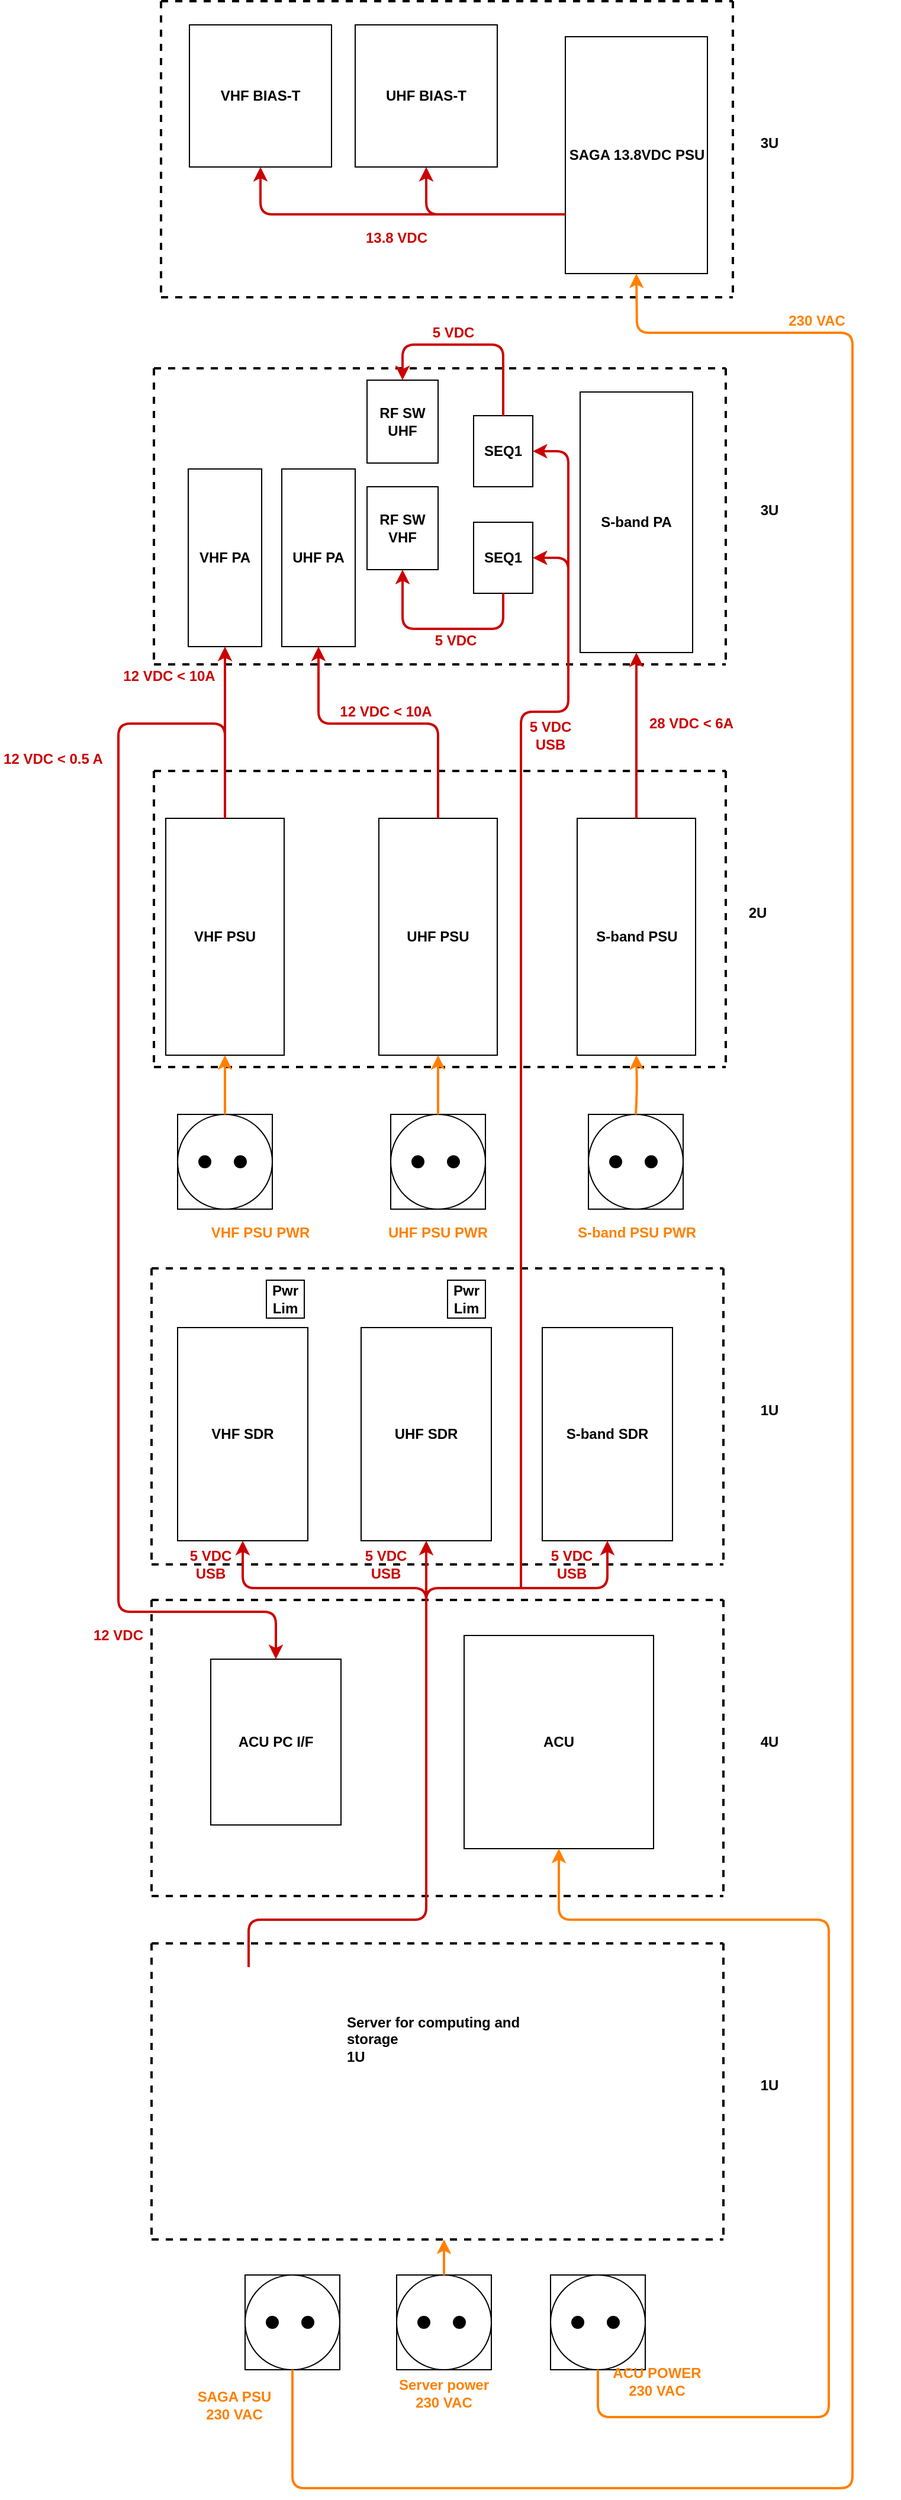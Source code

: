 <mxfile version="14.4.4" type="device"><diagram id="G7nDACRaAgQDOhFIkx01" name="Page-1"><mxGraphModel dx="2200" dy="1904" grid="1" gridSize="10" guides="1" tooltips="1" connect="1" arrows="1" fold="1" page="1" pageScale="1" pageWidth="850" pageHeight="1100" math="0" shadow="0"><root><mxCell id="0"/><mxCell id="1" parent="0"/><mxCell id="vSorLqkz3DRTunxZYa6K-1" value="" style="endArrow=none;dashed=1;html=1;strokeWidth=2;" edge="1" parent="1"><mxGeometry width="50" height="50" relative="1" as="geometry"><mxPoint x="10" y="10" as="sourcePoint"/><mxPoint x="493" y="10" as="targetPoint"/></mxGeometry></mxCell><mxCell id="vSorLqkz3DRTunxZYa6K-2" value="" style="endArrow=none;dashed=1;html=1;strokeWidth=2;" edge="1" parent="1"><mxGeometry width="50" height="50" relative="1" as="geometry"><mxPoint x="10" y="10" as="sourcePoint"/><mxPoint x="10" y="260" as="targetPoint"/></mxGeometry></mxCell><mxCell id="vSorLqkz3DRTunxZYa6K-4" value="" style="endArrow=none;dashed=1;html=1;strokeWidth=2;" edge="1" parent="1"><mxGeometry width="50" height="50" relative="1" as="geometry"><mxPoint x="10" y="260" as="sourcePoint"/><mxPoint x="493" y="260" as="targetPoint"/></mxGeometry></mxCell><mxCell id="vSorLqkz3DRTunxZYa6K-5" value="" style="endArrow=none;dashed=1;html=1;strokeWidth=2;" edge="1" parent="1"><mxGeometry width="50" height="50" relative="1" as="geometry"><mxPoint x="493" y="10" as="sourcePoint"/><mxPoint x="493" y="260" as="targetPoint"/></mxGeometry></mxCell><mxCell id="vSorLqkz3DRTunxZYa6K-6" value="VHF PA" style="rounded=0;whiteSpace=wrap;html=1;fontStyle=1" vertex="1" parent="1"><mxGeometry x="39" y="95" width="62" height="150" as="geometry"/></mxCell><mxCell id="vSorLqkz3DRTunxZYa6K-7" value="UHF PA" style="rounded=0;whiteSpace=wrap;html=1;fontStyle=1" vertex="1" parent="1"><mxGeometry x="118" y="95" width="62" height="150" as="geometry"/></mxCell><mxCell id="vSorLqkz3DRTunxZYa6K-8" value="S-band PSU" style="rounded=0;whiteSpace=wrap;html=1;fontStyle=1" vertex="1" parent="1"><mxGeometry x="367.5" y="390" width="100" height="200" as="geometry"/></mxCell><mxCell id="vSorLqkz3DRTunxZYa6K-9" value="UHF PSU" style="rounded=0;whiteSpace=wrap;html=1;fontStyle=1" vertex="1" parent="1"><mxGeometry x="200" y="390" width="100" height="200" as="geometry"/></mxCell><mxCell id="vSorLqkz3DRTunxZYa6K-11" value="" style="endArrow=none;dashed=1;html=1;strokeWidth=2;" edge="1" parent="1"><mxGeometry width="50" height="50" relative="1" as="geometry"><mxPoint x="10" y="350" as="sourcePoint"/><mxPoint x="493" y="350" as="targetPoint"/></mxGeometry></mxCell><mxCell id="vSorLqkz3DRTunxZYa6K-12" value="" style="endArrow=none;dashed=1;html=1;strokeWidth=2;" edge="1" parent="1"><mxGeometry width="50" height="50" relative="1" as="geometry"><mxPoint x="10" y="350" as="sourcePoint"/><mxPoint x="10" y="600" as="targetPoint"/></mxGeometry></mxCell><mxCell id="vSorLqkz3DRTunxZYa6K-13" value="" style="endArrow=none;dashed=1;html=1;strokeWidth=2;" edge="1" parent="1"><mxGeometry width="50" height="50" relative="1" as="geometry"><mxPoint x="10" y="600" as="sourcePoint"/><mxPoint x="493" y="600" as="targetPoint"/></mxGeometry></mxCell><mxCell id="vSorLqkz3DRTunxZYa6K-14" value="" style="endArrow=none;dashed=1;html=1;strokeWidth=2;" edge="1" parent="1"><mxGeometry width="50" height="50" relative="1" as="geometry"><mxPoint x="493" y="350" as="sourcePoint"/><mxPoint x="493" y="600" as="targetPoint"/></mxGeometry></mxCell><mxCell id="vSorLqkz3DRTunxZYa6K-15" value="VHF PSU" style="rounded=0;whiteSpace=wrap;html=1;fontStyle=1" vertex="1" parent="1"><mxGeometry x="20" y="390" width="100" height="200" as="geometry"/></mxCell><mxCell id="vSorLqkz3DRTunxZYa6K-16" value="S-band PA" style="rounded=0;whiteSpace=wrap;html=1;fontStyle=1" vertex="1" parent="1"><mxGeometry x="370" y="30" width="95" height="220" as="geometry"/></mxCell><mxCell id="vSorLqkz3DRTunxZYa6K-17" value="3U" style="text;html=1;strokeColor=none;fillColor=none;align=center;verticalAlign=middle;whiteSpace=wrap;rounded=0;fontStyle=1" vertex="1" parent="1"><mxGeometry x="510" y="120" width="40" height="20" as="geometry"/></mxCell><mxCell id="vSorLqkz3DRTunxZYa6K-19" value="2U" style="text;html=1;strokeColor=none;fillColor=none;align=center;verticalAlign=middle;whiteSpace=wrap;rounded=0;fontStyle=1" vertex="1" parent="1"><mxGeometry x="500" y="460" width="40" height="20" as="geometry"/></mxCell><mxCell id="vSorLqkz3DRTunxZYa6K-20" value="RF SW&lt;br&gt;UHF" style="rounded=0;whiteSpace=wrap;html=1;rotation=0;fontStyle=1" vertex="1" parent="1"><mxGeometry x="190" y="20" width="60" height="70" as="geometry"/></mxCell><mxCell id="vSorLqkz3DRTunxZYa6K-21" value="" style="endArrow=none;dashed=1;html=1;strokeWidth=2;" edge="1" parent="1"><mxGeometry width="50" height="50" relative="1" as="geometry"><mxPoint x="16" y="-300" as="sourcePoint"/><mxPoint x="499" y="-300" as="targetPoint"/></mxGeometry></mxCell><mxCell id="vSorLqkz3DRTunxZYa6K-22" value="" style="endArrow=none;dashed=1;html=1;strokeWidth=2;" edge="1" parent="1"><mxGeometry width="50" height="50" relative="1" as="geometry"><mxPoint x="16" y="-300" as="sourcePoint"/><mxPoint x="16" y="-50" as="targetPoint"/></mxGeometry></mxCell><mxCell id="vSorLqkz3DRTunxZYa6K-23" value="" style="endArrow=none;dashed=1;html=1;strokeWidth=2;" edge="1" parent="1"><mxGeometry width="50" height="50" relative="1" as="geometry"><mxPoint x="16" y="-50" as="sourcePoint"/><mxPoint x="499" y="-50" as="targetPoint"/></mxGeometry></mxCell><mxCell id="vSorLqkz3DRTunxZYa6K-24" value="" style="endArrow=none;dashed=1;html=1;strokeWidth=2;" edge="1" parent="1"><mxGeometry width="50" height="50" relative="1" as="geometry"><mxPoint x="499" y="-300" as="sourcePoint"/><mxPoint x="499" y="-50" as="targetPoint"/></mxGeometry></mxCell><mxCell id="vSorLqkz3DRTunxZYa6K-25" value="RF SW&lt;br&gt;VHF" style="rounded=0;whiteSpace=wrap;html=1;rotation=0;fontStyle=1" vertex="1" parent="1"><mxGeometry x="190" y="110" width="60" height="70" as="geometry"/></mxCell><mxCell id="vSorLqkz3DRTunxZYa6K-26" value="" style="whiteSpace=wrap;html=1;aspect=fixed;" vertex="1" parent="1"><mxGeometry x="30" y="640" width="80" height="80" as="geometry"/></mxCell><mxCell id="vSorLqkz3DRTunxZYa6K-27" value="" style="ellipse;whiteSpace=wrap;html=1;aspect=fixed;" vertex="1" parent="1"><mxGeometry x="30" y="640" width="80" height="80" as="geometry"/></mxCell><mxCell id="vSorLqkz3DRTunxZYa6K-28" value="" style="ellipse;whiteSpace=wrap;html=1;aspect=fixed;fillColor=#000000;" vertex="1" parent="1"><mxGeometry x="48" y="675" width="10" height="10" as="geometry"/></mxCell><mxCell id="vSorLqkz3DRTunxZYa6K-29" value="" style="ellipse;whiteSpace=wrap;html=1;aspect=fixed;fillColor=#000000;" vertex="1" parent="1"><mxGeometry x="78" y="675" width="10" height="10" as="geometry"/></mxCell><mxCell id="vSorLqkz3DRTunxZYa6K-31" value="" style="whiteSpace=wrap;html=1;aspect=fixed;" vertex="1" parent="1"><mxGeometry x="210" y="640" width="80" height="80" as="geometry"/></mxCell><mxCell id="vSorLqkz3DRTunxZYa6K-32" value="" style="ellipse;whiteSpace=wrap;html=1;aspect=fixed;" vertex="1" parent="1"><mxGeometry x="210" y="640" width="80" height="80" as="geometry"/></mxCell><mxCell id="vSorLqkz3DRTunxZYa6K-33" value="" style="ellipse;whiteSpace=wrap;html=1;aspect=fixed;fillColor=#000000;" vertex="1" parent="1"><mxGeometry x="228" y="675" width="10" height="10" as="geometry"/></mxCell><mxCell id="vSorLqkz3DRTunxZYa6K-34" value="" style="ellipse;whiteSpace=wrap;html=1;aspect=fixed;fillColor=#000000;" vertex="1" parent="1"><mxGeometry x="258" y="675" width="10" height="10" as="geometry"/></mxCell><mxCell id="vSorLqkz3DRTunxZYa6K-35" value="" style="whiteSpace=wrap;html=1;aspect=fixed;" vertex="1" parent="1"><mxGeometry x="377" y="640" width="80" height="80" as="geometry"/></mxCell><mxCell id="vSorLqkz3DRTunxZYa6K-36" value="" style="ellipse;whiteSpace=wrap;html=1;aspect=fixed;" vertex="1" parent="1"><mxGeometry x="377" y="640" width="80" height="80" as="geometry"/></mxCell><mxCell id="vSorLqkz3DRTunxZYa6K-37" value="" style="ellipse;whiteSpace=wrap;html=1;aspect=fixed;fillColor=#000000;" vertex="1" parent="1"><mxGeometry x="395" y="675" width="10" height="10" as="geometry"/></mxCell><mxCell id="vSorLqkz3DRTunxZYa6K-38" value="" style="ellipse;whiteSpace=wrap;html=1;aspect=fixed;fillColor=#000000;" vertex="1" parent="1"><mxGeometry x="425" y="675" width="10" height="10" as="geometry"/></mxCell><mxCell id="vSorLqkz3DRTunxZYa6K-39" value="VHF BIAS-T" style="rounded=0;whiteSpace=wrap;html=1;fillColor=#FFFFFF;fontStyle=1" vertex="1" parent="1"><mxGeometry x="40" y="-280" width="120" height="120" as="geometry"/></mxCell><mxCell id="vSorLqkz3DRTunxZYa6K-40" value="UHF BIAS-T" style="rounded=0;whiteSpace=wrap;html=1;fillColor=#FFFFFF;fontStyle=1" vertex="1" parent="1"><mxGeometry x="180" y="-280" width="120" height="120" as="geometry"/></mxCell><mxCell id="vSorLqkz3DRTunxZYa6K-41" value="SAGA 13.8VDC PSU" style="rounded=0;whiteSpace=wrap;html=1;fillColor=#FFFFFF;fontStyle=1" vertex="1" parent="1"><mxGeometry x="357.5" y="-270" width="120" height="200" as="geometry"/></mxCell><mxCell id="vSorLqkz3DRTunxZYa6K-42" value="SEQ1" style="rounded=0;whiteSpace=wrap;html=1;fillColor=#FFFFFF;fontStyle=1" vertex="1" parent="1"><mxGeometry x="280" y="50" width="50" height="60" as="geometry"/></mxCell><mxCell id="vSorLqkz3DRTunxZYa6K-43" value="SEQ1" style="rounded=0;whiteSpace=wrap;html=1;fillColor=#FFFFFF;fontStyle=1" vertex="1" parent="1"><mxGeometry x="280" y="140" width="50" height="60" as="geometry"/></mxCell><mxCell id="vSorLqkz3DRTunxZYa6K-44" value="3U" style="text;html=1;strokeColor=none;fillColor=none;align=center;verticalAlign=middle;whiteSpace=wrap;rounded=0;fontStyle=1" vertex="1" parent="1"><mxGeometry x="510" y="-190" width="40" height="20" as="geometry"/></mxCell><mxCell id="vSorLqkz3DRTunxZYa6K-45" value="" style="endArrow=none;dashed=1;html=1;strokeWidth=2;" edge="1" parent="1"><mxGeometry width="50" height="50" relative="1" as="geometry"><mxPoint x="8" y="770" as="sourcePoint"/><mxPoint x="491" y="770" as="targetPoint"/></mxGeometry></mxCell><mxCell id="vSorLqkz3DRTunxZYa6K-46" value="" style="endArrow=none;dashed=1;html=1;strokeWidth=2;" edge="1" parent="1"><mxGeometry width="50" height="50" relative="1" as="geometry"><mxPoint x="8" y="770" as="sourcePoint"/><mxPoint x="8" y="1020" as="targetPoint"/></mxGeometry></mxCell><mxCell id="vSorLqkz3DRTunxZYa6K-47" value="" style="endArrow=none;dashed=1;html=1;strokeWidth=2;" edge="1" parent="1"><mxGeometry width="50" height="50" relative="1" as="geometry"><mxPoint x="8" y="1020" as="sourcePoint"/><mxPoint x="491" y="1020" as="targetPoint"/></mxGeometry></mxCell><mxCell id="vSorLqkz3DRTunxZYa6K-48" value="" style="endArrow=none;dashed=1;html=1;strokeWidth=2;" edge="1" parent="1"><mxGeometry width="50" height="50" relative="1" as="geometry"><mxPoint x="491" y="770" as="sourcePoint"/><mxPoint x="491" y="1020" as="targetPoint"/></mxGeometry></mxCell><mxCell id="vSorLqkz3DRTunxZYa6K-49" value="" style="endArrow=none;dashed=1;html=1;strokeWidth=2;" edge="1" parent="1"><mxGeometry width="50" height="50" relative="1" as="geometry"><mxPoint x="8" y="1340" as="sourcePoint"/><mxPoint x="491" y="1340" as="targetPoint"/></mxGeometry></mxCell><mxCell id="vSorLqkz3DRTunxZYa6K-50" value="" style="endArrow=none;dashed=1;html=1;strokeWidth=2;" edge="1" parent="1"><mxGeometry width="50" height="50" relative="1" as="geometry"><mxPoint x="8" y="1340" as="sourcePoint"/><mxPoint x="8" y="1590" as="targetPoint"/></mxGeometry></mxCell><mxCell id="vSorLqkz3DRTunxZYa6K-51" value="" style="endArrow=none;dashed=1;html=1;strokeWidth=2;" edge="1" parent="1"><mxGeometry width="50" height="50" relative="1" as="geometry"><mxPoint x="8" y="1590" as="sourcePoint"/><mxPoint x="491" y="1590" as="targetPoint"/></mxGeometry></mxCell><mxCell id="vSorLqkz3DRTunxZYa6K-52" value="" style="endArrow=none;dashed=1;html=1;strokeWidth=2;" edge="1" parent="1"><mxGeometry width="50" height="50" relative="1" as="geometry"><mxPoint x="491" y="1340" as="sourcePoint"/><mxPoint x="491" y="1590" as="targetPoint"/></mxGeometry></mxCell><mxCell id="vSorLqkz3DRTunxZYa6K-53" value="Server for computing and storage&lt;br&gt;1U" style="text;html=1;strokeColor=none;fillColor=none;spacing=5;spacingTop=-20;whiteSpace=wrap;overflow=hidden;rounded=0;fontStyle=1" vertex="1" parent="1"><mxGeometry x="168" y="1410" width="190" height="120" as="geometry"/></mxCell><mxCell id="vSorLqkz3DRTunxZYa6K-55" value="VHF SDR" style="rounded=0;whiteSpace=wrap;html=1;fillColor=#FFFFFF;fontStyle=1" vertex="1" parent="1"><mxGeometry x="30" y="820" width="110" height="180" as="geometry"/></mxCell><mxCell id="vSorLqkz3DRTunxZYa6K-56" value="UHF SDR" style="rounded=0;whiteSpace=wrap;html=1;fillColor=#FFFFFF;fontStyle=1" vertex="1" parent="1"><mxGeometry x="185" y="820" width="110" height="180" as="geometry"/></mxCell><mxCell id="vSorLqkz3DRTunxZYa6K-57" value="S-band SDR" style="rounded=0;whiteSpace=wrap;html=1;fillColor=#FFFFFF;fontStyle=1" vertex="1" parent="1"><mxGeometry x="338" y="820" width="110" height="180" as="geometry"/></mxCell><mxCell id="vSorLqkz3DRTunxZYa6K-59" value="1U" style="text;html=1;strokeColor=none;fillColor=none;align=center;verticalAlign=middle;whiteSpace=wrap;rounded=0;fontStyle=1" vertex="1" parent="1"><mxGeometry x="510" y="880" width="40" height="20" as="geometry"/></mxCell><mxCell id="vSorLqkz3DRTunxZYa6K-60" value="1U" style="text;html=1;strokeColor=none;fillColor=none;align=center;verticalAlign=middle;whiteSpace=wrap;rounded=0;fontStyle=1" vertex="1" parent="1"><mxGeometry x="510" y="1450" width="40" height="20" as="geometry"/></mxCell><mxCell id="vSorLqkz3DRTunxZYa6K-61" value="" style="endArrow=none;dashed=1;html=1;strokeWidth=2;" edge="1" parent="1"><mxGeometry width="50" height="50" relative="1" as="geometry"><mxPoint x="8" y="1050" as="sourcePoint"/><mxPoint x="491" y="1050" as="targetPoint"/></mxGeometry></mxCell><mxCell id="vSorLqkz3DRTunxZYa6K-62" value="" style="endArrow=none;dashed=1;html=1;strokeWidth=2;" edge="1" parent="1"><mxGeometry width="50" height="50" relative="1" as="geometry"><mxPoint x="8" y="1050" as="sourcePoint"/><mxPoint x="8" y="1300" as="targetPoint"/></mxGeometry></mxCell><mxCell id="vSorLqkz3DRTunxZYa6K-63" value="" style="endArrow=none;dashed=1;html=1;strokeWidth=2;" edge="1" parent="1"><mxGeometry width="50" height="50" relative="1" as="geometry"><mxPoint x="8" y="1300" as="sourcePoint"/><mxPoint x="491" y="1300" as="targetPoint"/></mxGeometry></mxCell><mxCell id="vSorLqkz3DRTunxZYa6K-64" value="" style="endArrow=none;dashed=1;html=1;strokeWidth=2;" edge="1" parent="1"><mxGeometry width="50" height="50" relative="1" as="geometry"><mxPoint x="491" y="1050" as="sourcePoint"/><mxPoint x="491" y="1300" as="targetPoint"/></mxGeometry></mxCell><mxCell id="vSorLqkz3DRTunxZYa6K-66" value="4U" style="text;html=1;strokeColor=none;fillColor=none;align=center;verticalAlign=middle;whiteSpace=wrap;rounded=0;fontStyle=1" vertex="1" parent="1"><mxGeometry x="510" y="1160" width="40" height="20" as="geometry"/></mxCell><mxCell id="vSorLqkz3DRTunxZYa6K-67" value="ACU" style="rounded=0;whiteSpace=wrap;html=1;fillColor=#FFFFFF;fontStyle=1" vertex="1" parent="1"><mxGeometry x="272" y="1080" width="160" height="180" as="geometry"/></mxCell><mxCell id="vSorLqkz3DRTunxZYa6K-69" value="ACU PC I/F" style="rounded=0;whiteSpace=wrap;html=1;fillColor=#FFFFFF;fontStyle=1" vertex="1" parent="1"><mxGeometry x="58" y="1100" width="110" height="140" as="geometry"/></mxCell><mxCell id="vSorLqkz3DRTunxZYa6K-70" value="" style="whiteSpace=wrap;html=1;aspect=fixed;" vertex="1" parent="1"><mxGeometry x="87" y="1620" width="80" height="80" as="geometry"/></mxCell><mxCell id="vSorLqkz3DRTunxZYa6K-71" value="" style="ellipse;whiteSpace=wrap;html=1;aspect=fixed;" vertex="1" parent="1"><mxGeometry x="87" y="1620" width="80" height="80" as="geometry"/></mxCell><mxCell id="vSorLqkz3DRTunxZYa6K-72" value="" style="ellipse;whiteSpace=wrap;html=1;aspect=fixed;fillColor=#000000;" vertex="1" parent="1"><mxGeometry x="105" y="1655" width="10" height="10" as="geometry"/></mxCell><mxCell id="vSorLqkz3DRTunxZYa6K-73" value="" style="ellipse;whiteSpace=wrap;html=1;aspect=fixed;fillColor=#000000;" vertex="1" parent="1"><mxGeometry x="135" y="1655" width="10" height="10" as="geometry"/></mxCell><mxCell id="vSorLqkz3DRTunxZYa6K-74" value="" style="whiteSpace=wrap;html=1;aspect=fixed;" vertex="1" parent="1"><mxGeometry x="215" y="1620" width="80" height="80" as="geometry"/></mxCell><mxCell id="vSorLqkz3DRTunxZYa6K-75" value="" style="ellipse;whiteSpace=wrap;html=1;aspect=fixed;" vertex="1" parent="1"><mxGeometry x="215" y="1620" width="80" height="80" as="geometry"/></mxCell><mxCell id="vSorLqkz3DRTunxZYa6K-76" value="" style="ellipse;whiteSpace=wrap;html=1;aspect=fixed;fillColor=#000000;" vertex="1" parent="1"><mxGeometry x="233" y="1655" width="10" height="10" as="geometry"/></mxCell><mxCell id="vSorLqkz3DRTunxZYa6K-77" value="" style="ellipse;whiteSpace=wrap;html=1;aspect=fixed;fillColor=#000000;" vertex="1" parent="1"><mxGeometry x="263" y="1655" width="10" height="10" as="geometry"/></mxCell><mxCell id="vSorLqkz3DRTunxZYa6K-78" value="" style="whiteSpace=wrap;html=1;aspect=fixed;" vertex="1" parent="1"><mxGeometry x="345" y="1620" width="80" height="80" as="geometry"/></mxCell><mxCell id="vSorLqkz3DRTunxZYa6K-79" value="" style="ellipse;whiteSpace=wrap;html=1;aspect=fixed;" vertex="1" parent="1"><mxGeometry x="345" y="1620" width="80" height="80" as="geometry"/></mxCell><mxCell id="vSorLqkz3DRTunxZYa6K-80" value="" style="ellipse;whiteSpace=wrap;html=1;aspect=fixed;fillColor=#000000;" vertex="1" parent="1"><mxGeometry x="363" y="1655" width="10" height="10" as="geometry"/></mxCell><mxCell id="vSorLqkz3DRTunxZYa6K-81" value="" style="ellipse;whiteSpace=wrap;html=1;aspect=fixed;fillColor=#000000;" vertex="1" parent="1"><mxGeometry x="393" y="1655" width="10" height="10" as="geometry"/></mxCell><mxCell id="vSorLqkz3DRTunxZYa6K-82" value="ACU POWER&lt;br&gt;230 VAC" style="text;html=1;strokeColor=none;fillColor=none;align=center;verticalAlign=middle;whiteSpace=wrap;rounded=0;fontStyle=1;fontColor=#FF8000;" vertex="1" parent="1"><mxGeometry x="380" y="1700" width="110" height="20" as="geometry"/></mxCell><mxCell id="vSorLqkz3DRTunxZYa6K-83" value="Server power&lt;br&gt;230 VAC" style="text;html=1;strokeColor=none;fillColor=none;align=center;verticalAlign=middle;whiteSpace=wrap;rounded=0;fontStyle=1;fontColor=#FF8000;" vertex="1" parent="1"><mxGeometry x="200" y="1710" width="110" height="20" as="geometry"/></mxCell><mxCell id="vSorLqkz3DRTunxZYa6K-84" value="S-band PSU PWR" style="text;html=1;strokeColor=none;fillColor=none;align=center;verticalAlign=middle;whiteSpace=wrap;rounded=0;fontStyle=1;fontColor=#FF8000;" vertex="1" parent="1"><mxGeometry x="363" y="730" width="110" height="20" as="geometry"/></mxCell><mxCell id="vSorLqkz3DRTunxZYa6K-86" value="UHF PSU PWR" style="text;html=1;strokeColor=none;fillColor=none;align=center;verticalAlign=middle;whiteSpace=wrap;rounded=0;fontStyle=1;fontColor=#FF8000;" vertex="1" parent="1"><mxGeometry x="195" y="730" width="110" height="20" as="geometry"/></mxCell><mxCell id="vSorLqkz3DRTunxZYa6K-87" value="VHF PSU PWR" style="text;html=1;strokeColor=none;fillColor=none;align=center;verticalAlign=middle;whiteSpace=wrap;rounded=0;fontStyle=1;fontColor=#FF8000;" vertex="1" parent="1"><mxGeometry x="45" y="730" width="110" height="20" as="geometry"/></mxCell><mxCell id="vSorLqkz3DRTunxZYa6K-88" value="" style="endArrow=classic;html=1;strokeWidth=2;fontColor=#CC0000;strokeColor=#CC0000;entryX=0.5;entryY=1;entryDx=0;entryDy=0;exitX=0;exitY=0.75;exitDx=0;exitDy=0;" edge="1" parent="1" source="vSorLqkz3DRTunxZYa6K-41" target="vSorLqkz3DRTunxZYa6K-40"><mxGeometry width="50" height="50" relative="1" as="geometry"><mxPoint x="240" y="-80" as="sourcePoint"/><mxPoint x="450" y="-130" as="targetPoint"/><Array as="points"><mxPoint x="240" y="-120"/></Array></mxGeometry></mxCell><mxCell id="vSorLqkz3DRTunxZYa6K-89" value="" style="endArrow=classic;html=1;strokeColor=#CC0000;strokeWidth=2;fontColor=#CC0000;entryX=0.5;entryY=1;entryDx=0;entryDy=0;" edge="1" parent="1" target="vSorLqkz3DRTunxZYa6K-39"><mxGeometry width="50" height="50" relative="1" as="geometry"><mxPoint x="260" y="-120" as="sourcePoint"/><mxPoint x="450" y="-130" as="targetPoint"/><Array as="points"><mxPoint x="100" y="-120"/></Array></mxGeometry></mxCell><mxCell id="vSorLqkz3DRTunxZYa6K-91" value="13.8 VDC" style="text;html=1;strokeColor=none;fillColor=none;align=center;verticalAlign=middle;whiteSpace=wrap;rounded=0;fontColor=#CC0000;fontStyle=1" vertex="1" parent="1"><mxGeometry x="160" y="-110" width="110" height="20" as="geometry"/></mxCell><mxCell id="vSorLqkz3DRTunxZYa6K-92" value="" style="endArrow=classic;html=1;strokeColor=#CC0000;strokeWidth=2;fontColor=#CC0000;exitX=0.5;exitY=0;exitDx=0;exitDy=0;entryX=0.5;entryY=1;entryDx=0;entryDy=0;" edge="1" parent="1" source="vSorLqkz3DRTunxZYa6K-15" target="vSorLqkz3DRTunxZYa6K-6"><mxGeometry width="50" height="50" relative="1" as="geometry"><mxPoint x="400" y="210" as="sourcePoint"/><mxPoint x="450" y="160" as="targetPoint"/><Array as="points"/></mxGeometry></mxCell><mxCell id="vSorLqkz3DRTunxZYa6K-93" value="" style="endArrow=classic;html=1;strokeColor=#CC0000;strokeWidth=2;fontColor=#CC0000;entryX=0.5;entryY=1;entryDx=0;entryDy=0;exitX=0.5;exitY=0;exitDx=0;exitDy=0;" edge="1" parent="1" source="vSorLqkz3DRTunxZYa6K-9" target="vSorLqkz3DRTunxZYa6K-7"><mxGeometry width="50" height="50" relative="1" as="geometry"><mxPoint x="400" y="390" as="sourcePoint"/><mxPoint x="450" y="340" as="targetPoint"/><Array as="points"><mxPoint x="250" y="310"/><mxPoint x="149" y="310"/></Array></mxGeometry></mxCell><mxCell id="vSorLqkz3DRTunxZYa6K-94" value="" style="endArrow=classic;html=1;strokeColor=#CC0000;strokeWidth=2;fontColor=#CC0000;entryX=0.5;entryY=1;entryDx=0;entryDy=0;exitX=0.5;exitY=0;exitDx=0;exitDy=0;" edge="1" parent="1" source="vSorLqkz3DRTunxZYa6K-8" target="vSorLqkz3DRTunxZYa6K-16"><mxGeometry width="50" height="50" relative="1" as="geometry"><mxPoint x="400" y="390" as="sourcePoint"/><mxPoint x="450" y="340" as="targetPoint"/></mxGeometry></mxCell><mxCell id="vSorLqkz3DRTunxZYa6K-95" value="12 VDC &amp;lt; 10A" style="text;html=1;strokeColor=none;fillColor=none;align=center;verticalAlign=middle;whiteSpace=wrap;rounded=0;fontColor=#CC0000;fontStyle=1" vertex="1" parent="1"><mxGeometry x="-32" y="260" width="110" height="20" as="geometry"/></mxCell><mxCell id="vSorLqkz3DRTunxZYa6K-96" value="12 VDC &amp;lt; 10A" style="text;html=1;strokeColor=none;fillColor=none;align=center;verticalAlign=middle;whiteSpace=wrap;rounded=0;fontColor=#CC0000;fontStyle=1" vertex="1" parent="1"><mxGeometry x="151" y="290" width="110" height="20" as="geometry"/></mxCell><mxCell id="vSorLqkz3DRTunxZYa6K-97" value="28 VDC &amp;lt; 6A" style="text;html=1;strokeColor=none;fillColor=none;align=center;verticalAlign=middle;whiteSpace=wrap;rounded=0;fontColor=#CC0000;fontStyle=1" vertex="1" parent="1"><mxGeometry x="409" y="300" width="110" height="20" as="geometry"/></mxCell><mxCell id="vSorLqkz3DRTunxZYa6K-99" value="" style="endArrow=classic;html=1;strokeWidth=2;fontColor=#FF8000;entryX=0.5;entryY=1;entryDx=0;entryDy=0;exitX=0.5;exitY=1;exitDx=0;exitDy=0;labelBackgroundColor=#CC6600;strokeColor=#FF8000;" edge="1" parent="1" source="vSorLqkz3DRTunxZYa6K-71" target="vSorLqkz3DRTunxZYa6K-41"><mxGeometry width="50" height="50" relative="1" as="geometry"><mxPoint x="120" y="1800" as="sourcePoint"/><mxPoint x="450" y="60" as="targetPoint"/><Array as="points"><mxPoint x="127" y="1800"/><mxPoint x="600" y="1800"/><mxPoint x="600" y="-20"/><mxPoint x="418" y="-20"/></Array></mxGeometry></mxCell><mxCell id="vSorLqkz3DRTunxZYa6K-100" value="&lt;div&gt;SAGA PSU&lt;br&gt;230 VAC&lt;br&gt;&lt;/div&gt;" style="text;html=1;strokeColor=none;fillColor=none;align=center;verticalAlign=middle;whiteSpace=wrap;rounded=0;fontColor=#FF8000;fontStyle=1" vertex="1" parent="1"><mxGeometry x="38" y="1720" width="80" height="20" as="geometry"/></mxCell><mxCell id="vSorLqkz3DRTunxZYa6K-101" value="230 VAC" style="text;html=1;strokeColor=none;fillColor=none;align=center;verticalAlign=middle;whiteSpace=wrap;rounded=0;fontStyle=1;fontColor=#FF8000;" vertex="1" parent="1"><mxGeometry x="500" y="-40" width="140" height="20" as="geometry"/></mxCell><mxCell id="vSorLqkz3DRTunxZYa6K-103" value="" style="endArrow=classic;html=1;labelBackgroundColor=#CC6600;strokeColor=#FF8000;strokeWidth=2;fontColor=#FF8000;exitX=0.5;exitY=0;exitDx=0;exitDy=0;entryX=0.5;entryY=1;entryDx=0;entryDy=0;" edge="1" parent="1" source="vSorLqkz3DRTunxZYa6K-36" target="vSorLqkz3DRTunxZYa6K-8"><mxGeometry width="50" height="50" relative="1" as="geometry"><mxPoint x="400" y="650" as="sourcePoint"/><mxPoint x="450" y="600" as="targetPoint"/><Array as="points"><mxPoint x="418" y="620"/></Array></mxGeometry></mxCell><mxCell id="vSorLqkz3DRTunxZYa6K-104" value="" style="endArrow=classic;html=1;labelBackgroundColor=#CC6600;strokeColor=#FF8000;strokeWidth=2;fontColor=#FF8000;entryX=0.5;entryY=1;entryDx=0;entryDy=0;exitX=0.5;exitY=0;exitDx=0;exitDy=0;" edge="1" parent="1" source="vSorLqkz3DRTunxZYa6K-32" target="vSorLqkz3DRTunxZYa6K-9"><mxGeometry width="50" height="50" relative="1" as="geometry"><mxPoint x="400" y="650" as="sourcePoint"/><mxPoint x="450" y="600" as="targetPoint"/></mxGeometry></mxCell><mxCell id="vSorLqkz3DRTunxZYa6K-105" value="" style="endArrow=classic;html=1;labelBackgroundColor=#CC6600;strokeColor=#FF8000;strokeWidth=2;fontColor=#FF8000;entryX=0.5;entryY=1;entryDx=0;entryDy=0;exitX=0.5;exitY=0;exitDx=0;exitDy=0;" edge="1" parent="1" source="vSorLqkz3DRTunxZYa6K-27" target="vSorLqkz3DRTunxZYa6K-15"><mxGeometry width="50" height="50" relative="1" as="geometry"><mxPoint x="400" y="650" as="sourcePoint"/><mxPoint x="450" y="600" as="targetPoint"/></mxGeometry></mxCell><mxCell id="vSorLqkz3DRTunxZYa6K-106" value="" style="endArrow=classic;html=1;labelBackgroundColor=#CC6600;strokeColor=#FF8000;strokeWidth=2;fontColor=#FF8000;exitX=0.5;exitY=0;exitDx=0;exitDy=0;" edge="1" parent="1" source="vSorLqkz3DRTunxZYa6K-75"><mxGeometry width="50" height="50" relative="1" as="geometry"><mxPoint x="500" y="1520" as="sourcePoint"/><mxPoint x="255" y="1590" as="targetPoint"/></mxGeometry></mxCell><mxCell id="vSorLqkz3DRTunxZYa6K-109" value="" style="endArrow=classic;html=1;labelBackgroundColor=#CC6600;strokeColor=#FF8000;strokeWidth=2;fontColor=#FF8000;exitX=0.5;exitY=1;exitDx=0;exitDy=0;entryX=0.5;entryY=1;entryDx=0;entryDy=0;" edge="1" parent="1" source="vSorLqkz3DRTunxZYa6K-79" target="vSorLqkz3DRTunxZYa6K-67"><mxGeometry width="50" height="50" relative="1" as="geometry"><mxPoint x="500" y="1520" as="sourcePoint"/><mxPoint x="550" y="1470" as="targetPoint"/><Array as="points"><mxPoint x="385" y="1740"/><mxPoint x="580" y="1740"/><mxPoint x="580" y="1700"/><mxPoint x="580" y="1320"/><mxPoint x="352" y="1320"/></Array></mxGeometry></mxCell><mxCell id="vSorLqkz3DRTunxZYa6K-110" value="" style="endArrow=classic;html=1;labelBackgroundColor=#CC6600;strokeWidth=2;fontColor=#FF8000;strokeColor=#CC0000;entryX=0.5;entryY=1;entryDx=0;entryDy=0;" edge="1" parent="1" target="vSorLqkz3DRTunxZYa6K-55"><mxGeometry width="50" height="50" relative="1" as="geometry"><mxPoint x="90" y="1360" as="sourcePoint"/><mxPoint x="550" y="1090" as="targetPoint"/><Array as="points"><mxPoint x="90" y="1320"/><mxPoint x="240" y="1320"/><mxPoint x="240" y="1160"/><mxPoint x="240" y="1040"/><mxPoint x="85" y="1040"/></Array></mxGeometry></mxCell><mxCell id="vSorLqkz3DRTunxZYa6K-111" value="" style="endArrow=classic;html=1;labelBackgroundColor=#CC6600;strokeColor=#CC0000;strokeWidth=2;fontColor=#FF8000;entryX=0.5;entryY=1;entryDx=0;entryDy=0;" edge="1" parent="1" target="vSorLqkz3DRTunxZYa6K-56"><mxGeometry width="50" height="50" relative="1" as="geometry"><mxPoint x="240" y="1090" as="sourcePoint"/><mxPoint x="550" y="1090" as="targetPoint"/></mxGeometry></mxCell><mxCell id="vSorLqkz3DRTunxZYa6K-112" value="" style="endArrow=classic;html=1;labelBackgroundColor=#CC6600;strokeColor=#CC0000;strokeWidth=2;fontColor=#FF8000;entryX=0.5;entryY=1;entryDx=0;entryDy=0;" edge="1" parent="1" target="vSorLqkz3DRTunxZYa6K-57"><mxGeometry width="50" height="50" relative="1" as="geometry"><mxPoint x="240" y="1130" as="sourcePoint"/><mxPoint x="550" y="1090" as="targetPoint"/><Array as="points"><mxPoint x="240" y="1040"/><mxPoint x="393" y="1040"/></Array></mxGeometry></mxCell><mxCell id="vSorLqkz3DRTunxZYa6K-113" value="5 VDC&lt;br&gt;USB" style="text;html=1;strokeColor=none;fillColor=none;align=center;verticalAlign=middle;whiteSpace=wrap;rounded=0;fontColor=#CC0000;fontStyle=1" vertex="1" parent="1"><mxGeometry x="186" y="1010" width="40" height="20" as="geometry"/></mxCell><mxCell id="vSorLqkz3DRTunxZYa6K-114" value="5 VDC&lt;br&gt;USB" style="text;html=1;strokeColor=none;fillColor=none;align=center;verticalAlign=middle;whiteSpace=wrap;rounded=0;fontColor=#CC0000;fontStyle=1" vertex="1" parent="1"><mxGeometry x="38" y="1010" width="40" height="20" as="geometry"/></mxCell><mxCell id="vSorLqkz3DRTunxZYa6K-115" value="5 VDC&lt;br&gt;USB" style="text;html=1;strokeColor=none;fillColor=none;align=center;verticalAlign=middle;whiteSpace=wrap;rounded=0;fontColor=#CC0000;fontStyle=1" vertex="1" parent="1"><mxGeometry x="343" y="1010" width="40" height="20" as="geometry"/></mxCell><mxCell id="vSorLqkz3DRTunxZYa6K-116" value="" style="endArrow=classic;html=1;labelBackgroundColor=#CC6600;strokeColor=#CC0000;strokeWidth=2;fontColor=#CC0000;entryX=0.5;entryY=1;entryDx=0;entryDy=0;exitX=0.5;exitY=1;exitDx=0;exitDy=0;" edge="1" parent="1" source="vSorLqkz3DRTunxZYa6K-43" target="vSorLqkz3DRTunxZYa6K-25"><mxGeometry width="50" height="50" relative="1" as="geometry"><mxPoint x="500" y="30" as="sourcePoint"/><mxPoint x="550" y="-20" as="targetPoint"/><Array as="points"><mxPoint x="305" y="230"/><mxPoint x="220" y="230"/></Array></mxGeometry></mxCell><mxCell id="vSorLqkz3DRTunxZYa6K-117" value="" style="endArrow=classic;html=1;labelBackgroundColor=#CC6600;strokeColor=#CC0000;strokeWidth=2;fontColor=#CC0000;entryX=0.5;entryY=0;entryDx=0;entryDy=0;exitX=0.5;exitY=0;exitDx=0;exitDy=0;" edge="1" parent="1" source="vSorLqkz3DRTunxZYa6K-42" target="vSorLqkz3DRTunxZYa6K-20"><mxGeometry width="50" height="50" relative="1" as="geometry"><mxPoint x="500" y="30" as="sourcePoint"/><mxPoint x="550" y="-20" as="targetPoint"/><Array as="points"><mxPoint x="305" y="-10"/><mxPoint x="220" y="-10"/></Array></mxGeometry></mxCell><mxCell id="vSorLqkz3DRTunxZYa6K-118" value="5 VDC" style="text;html=1;strokeColor=none;fillColor=none;align=center;verticalAlign=middle;whiteSpace=wrap;rounded=0;fontColor=#CC0000;fontStyle=1" vertex="1" parent="1"><mxGeometry x="210" y="230" width="110" height="20" as="geometry"/></mxCell><mxCell id="vSorLqkz3DRTunxZYa6K-119" value="5 VDC" style="text;html=1;strokeColor=none;fillColor=none;align=center;verticalAlign=middle;whiteSpace=wrap;rounded=0;fontColor=#CC0000;fontStyle=1" vertex="1" parent="1"><mxGeometry x="208" y="-30" width="110" height="20" as="geometry"/></mxCell><mxCell id="vSorLqkz3DRTunxZYa6K-120" value="" style="endArrow=classic;html=1;labelBackgroundColor=#CC6600;strokeColor=#CC0000;strokeWidth=2;fontColor=#CC0000;entryX=1;entryY=0.5;entryDx=0;entryDy=0;" edge="1" parent="1" target="vSorLqkz3DRTunxZYa6K-42"><mxGeometry width="50" height="50" relative="1" as="geometry"><mxPoint x="320" y="1040" as="sourcePoint"/><mxPoint x="550" y="1050" as="targetPoint"/><Array as="points"><mxPoint x="320" y="930"/><mxPoint x="320" y="300"/><mxPoint x="360" y="300"/><mxPoint x="360" y="80"/></Array></mxGeometry></mxCell><mxCell id="vSorLqkz3DRTunxZYa6K-121" value="" style="endArrow=classic;html=1;labelBackgroundColor=#CC6600;strokeColor=#CC0000;strokeWidth=2;fontColor=#CC0000;entryX=1;entryY=0.5;entryDx=0;entryDy=0;" edge="1" parent="1" target="vSorLqkz3DRTunxZYa6K-43"><mxGeometry width="50" height="50" relative="1" as="geometry"><mxPoint x="360" y="280" as="sourcePoint"/><mxPoint x="550" y="270" as="targetPoint"/><Array as="points"><mxPoint x="360" y="170"/></Array></mxGeometry></mxCell><mxCell id="vSorLqkz3DRTunxZYa6K-122" value="&lt;div&gt;5 VDC&lt;br&gt;USB&lt;br&gt;&lt;/div&gt;" style="text;html=1;strokeColor=none;fillColor=none;align=center;verticalAlign=middle;whiteSpace=wrap;rounded=0;fontColor=#CC0000;fontStyle=1" vertex="1" parent="1"><mxGeometry x="290" y="310" width="110" height="20" as="geometry"/></mxCell><mxCell id="vSorLqkz3DRTunxZYa6K-125" value="&lt;div&gt;&lt;font color=&quot;#000000&quot;&gt;Pwr&lt;/font&gt;&lt;/div&gt;&lt;div&gt;&lt;font color=&quot;#000000&quot;&gt;Lim&lt;/font&gt;&lt;/div&gt;" style="whiteSpace=wrap;html=1;aspect=fixed;fillColor=#FFFFFF;fontColor=#CC0000;fontStyle=1" vertex="1" parent="1"><mxGeometry x="258" y="780" width="32" height="32" as="geometry"/></mxCell><mxCell id="vSorLqkz3DRTunxZYa6K-126" value="&lt;div&gt;&lt;font color=&quot;#000000&quot;&gt;Pwr&lt;/font&gt;&lt;/div&gt;&lt;div&gt;&lt;font color=&quot;#000000&quot;&gt;Lim&lt;/font&gt;&lt;/div&gt;" style="whiteSpace=wrap;html=1;aspect=fixed;fillColor=#FFFFFF;fontColor=#CC0000;fontStyle=1" vertex="1" parent="1"><mxGeometry x="105" y="780" width="32" height="32" as="geometry"/></mxCell><mxCell id="vSorLqkz3DRTunxZYa6K-128" value="" style="endArrow=classic;html=1;labelBackgroundColor=#CC6600;strokeColor=#CC0000;strokeWidth=2;fontColor=#CC0000;entryX=0.5;entryY=0;entryDx=0;entryDy=0;" edge="1" parent="1" target="vSorLqkz3DRTunxZYa6K-69"><mxGeometry width="50" height="50" relative="1" as="geometry"><mxPoint x="70" y="390" as="sourcePoint"/><mxPoint x="550" y="600" as="targetPoint"/><Array as="points"><mxPoint x="70" y="310"/><mxPoint x="-20" y="310"/><mxPoint x="-20" y="1060"/><mxPoint x="113" y="1060"/></Array></mxGeometry></mxCell><mxCell id="vSorLqkz3DRTunxZYa6K-129" value="12 VDC" style="text;html=1;strokeColor=none;fillColor=none;align=center;verticalAlign=middle;whiteSpace=wrap;rounded=0;fontColor=#CC0000;fontStyle=1" vertex="1" parent="1"><mxGeometry x="-50" y="1070" width="60" height="20" as="geometry"/></mxCell><mxCell id="vSorLqkz3DRTunxZYa6K-131" value="12 VDC &amp;lt; 0.5 A" style="text;html=1;strokeColor=none;fillColor=none;align=center;verticalAlign=middle;whiteSpace=wrap;rounded=0;fontColor=#CC0000;fontStyle=1" vertex="1" parent="1"><mxGeometry x="-120" y="330" width="90" height="20" as="geometry"/></mxCell></root></mxGraphModel></diagram></mxfile>